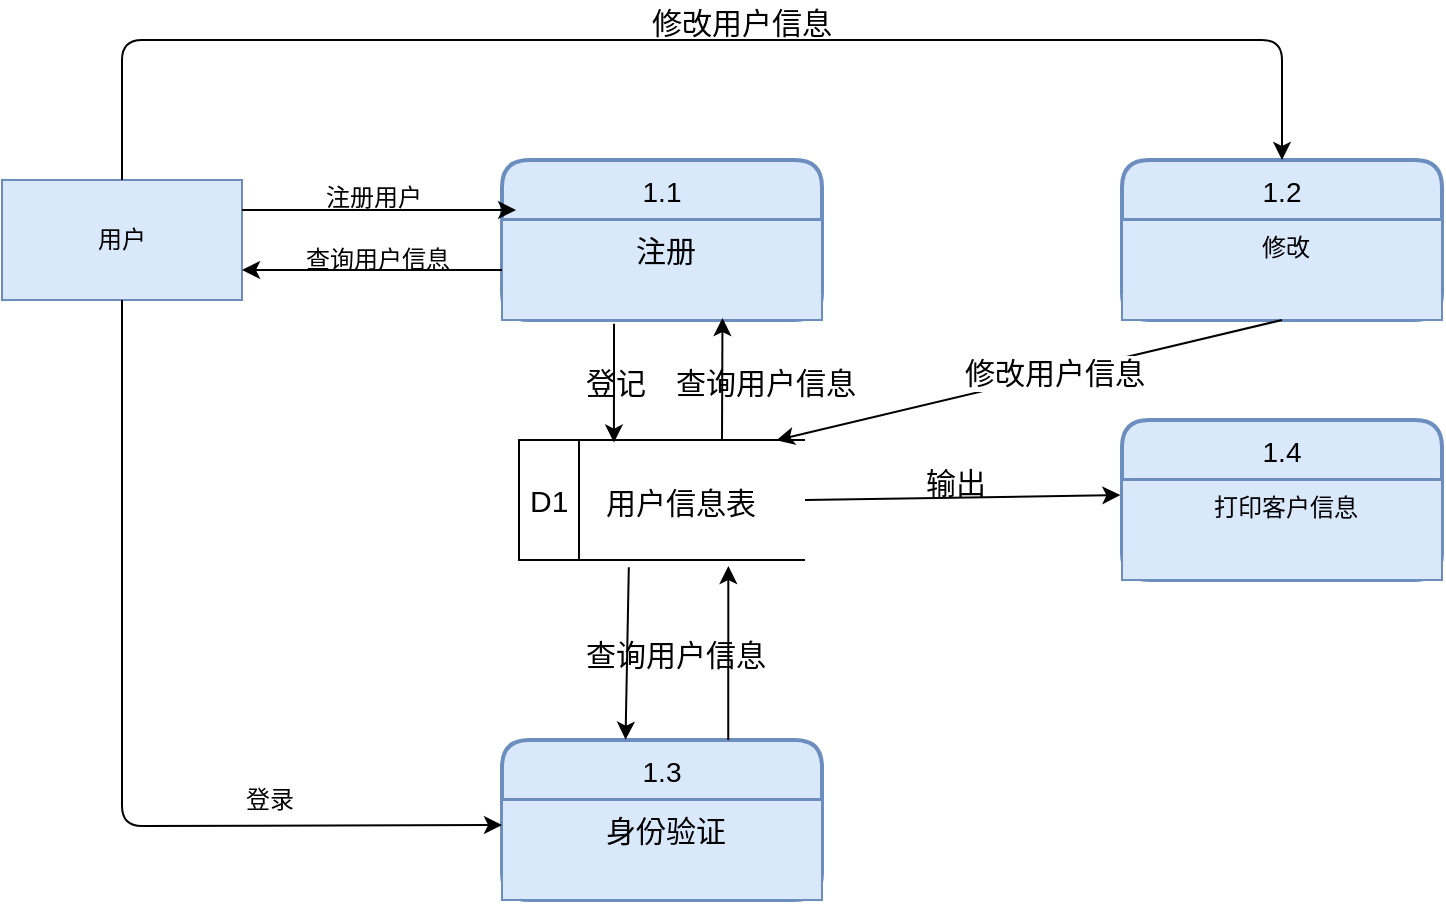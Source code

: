 <mxfile version="10.6.1" type="github"><diagram id="U2uk1OLEP5isK8WxKpAf" name="Page-1"><mxGraphModel dx="840" dy="452" grid="1" gridSize="10" guides="1" tooltips="1" connect="1" arrows="1" fold="1" page="1" pageScale="1" pageWidth="827" pageHeight="1169" math="0" shadow="0"><root><mxCell id="0"/><mxCell id="1" parent="0"/><mxCell id="Z_Lmif4Tl-SHoMjbDYQ9-1" value="用户" style="rounded=0;whiteSpace=wrap;html=1;fillColor=#dae8fc;strokeColor=#6c8ebf;" parent="1" vertex="1"><mxGeometry x="50" y="90" width="120" height="60" as="geometry"/></mxCell><mxCell id="Z_Lmif4Tl-SHoMjbDYQ9-2" value="1.1" style="swimlane;childLayout=stackLayout;horizontal=1;startSize=30;horizontalStack=0;fillColor=#dae8fc;rounded=1;fontSize=14;fontStyle=0;strokeWidth=2;resizeParent=0;resizeLast=1;shadow=0;dashed=0;align=center;strokeColor=#6c8ebf;" parent="1" vertex="1"><mxGeometry x="300" y="80" width="160" height="80" as="geometry"/></mxCell><UserObject label="注册" id="Z_Lmif4Tl-SHoMjbDYQ9-3"><mxCell style="align=center;strokeColor=#6c8ebf;fillColor=#dae8fc;spacingLeft=4;fontSize=15;verticalAlign=top;resizable=0;rotatable=0;part=1;" parent="Z_Lmif4Tl-SHoMjbDYQ9-2" vertex="1"><mxGeometry y="30" width="160" height="50" as="geometry"/></mxCell></UserObject><mxCell id="Z_Lmif4Tl-SHoMjbDYQ9-6" value="" style="endArrow=classic;html=1;exitX=1;exitY=0.25;exitDx=0;exitDy=0;entryX=0.044;entryY=0.313;entryDx=0;entryDy=0;entryPerimeter=0;" parent="1" source="Z_Lmif4Tl-SHoMjbDYQ9-1" target="Z_Lmif4Tl-SHoMjbDYQ9-2" edge="1"><mxGeometry width="50" height="50" relative="1" as="geometry"><mxPoint x="220" y="130" as="sourcePoint"/><mxPoint x="270" y="80" as="targetPoint"/></mxGeometry></mxCell><mxCell id="Z_Lmif4Tl-SHoMjbDYQ9-7" value="注册用户" style="text;html=1;resizable=0;points=[];autosize=1;align=left;verticalAlign=top;spacingTop=-4;" parent="1" vertex="1"><mxGeometry x="210" y="89" width="60" height="20" as="geometry"/></mxCell><mxCell id="Z_Lmif4Tl-SHoMjbDYQ9-8" value="" style="endArrow=classic;html=1;exitX=0;exitY=0.5;exitDx=0;exitDy=0;entryX=1;entryY=0.75;entryDx=0;entryDy=0;" parent="1" source="Z_Lmif4Tl-SHoMjbDYQ9-3" target="Z_Lmif4Tl-SHoMjbDYQ9-1" edge="1"><mxGeometry width="50" height="50" relative="1" as="geometry"><mxPoint x="90" y="250" as="sourcePoint"/><mxPoint x="140" y="200" as="targetPoint"/></mxGeometry></mxCell><mxCell id="Z_Lmif4Tl-SHoMjbDYQ9-9" value="查询用户信息" style="text;html=1;resizable=0;points=[];autosize=1;align=left;verticalAlign=top;spacingTop=-4;" parent="1" vertex="1"><mxGeometry x="200" y="120" width="90" height="20" as="geometry"/></mxCell><mxCell id="Z_Lmif4Tl-SHoMjbDYQ9-12" value="1.2" style="swimlane;childLayout=stackLayout;horizontal=1;startSize=30;horizontalStack=0;fillColor=#dae8fc;rounded=1;fontSize=14;fontStyle=0;strokeWidth=2;resizeParent=0;resizeLast=1;shadow=0;dashed=0;align=center;strokeColor=#6c8ebf;" parent="1" vertex="1"><mxGeometry x="610" y="80" width="160" height="80" as="geometry"/></mxCell><UserObject label="修改" id="Z_Lmif4Tl-SHoMjbDYQ9-13"><mxCell style="align=center;strokeColor=#6c8ebf;fillColor=#dae8fc;spacingLeft=4;fontSize=12;verticalAlign=top;resizable=0;rotatable=0;part=1;" parent="Z_Lmif4Tl-SHoMjbDYQ9-12" vertex="1"><mxGeometry y="30" width="160" height="50" as="geometry"/></mxCell></UserObject><mxCell id="Z_Lmif4Tl-SHoMjbDYQ9-14" value="" style="endArrow=classic;html=1;fontSize=15;entryX=0.5;entryY=0;entryDx=0;entryDy=0;exitX=0.5;exitY=0;exitDx=0;exitDy=0;" parent="1" source="Z_Lmif4Tl-SHoMjbDYQ9-1" target="Z_Lmif4Tl-SHoMjbDYQ9-12" edge="1"><mxGeometry width="50" height="50" relative="1" as="geometry"><mxPoint x="350" y="40" as="sourcePoint"/><mxPoint x="400" y="-10" as="targetPoint"/><Array as="points"><mxPoint x="110" y="20"/><mxPoint x="690" y="20"/></Array></mxGeometry></mxCell><mxCell id="Z_Lmif4Tl-SHoMjbDYQ9-15" value="修改用户信息" style="text;html=1;resizable=0;points=[];autosize=1;align=left;verticalAlign=top;spacingTop=-4;fontSize=15;" parent="1" vertex="1"><mxGeometry x="373" width="110" height="20" as="geometry"/></mxCell><mxCell id="Z_Lmif4Tl-SHoMjbDYQ9-16" value="D1" style="html=1;dashed=0;whitespace=wrap;shape=mxgraph.dfd.dataStoreID;align=left;spacingLeft=3;points=[[0,0],[0.5,0],[1,0],[0,0.5],[1,0.5],[0,1],[0.5,1],[1,1]];fontSize=15;" parent="1" vertex="1"><mxGeometry x="308.5" y="220" width="143" height="60" as="geometry"/></mxCell><mxCell id="Z_Lmif4Tl-SHoMjbDYQ9-17" value="用户信息表" style="text;html=1;resizable=0;points=[];autosize=1;align=left;verticalAlign=top;spacingTop=-4;fontSize=15;" parent="1" vertex="1"><mxGeometry x="350" y="240" width="90" height="20" as="geometry"/></mxCell><mxCell id="Z_Lmif4Tl-SHoMjbDYQ9-18" value="1.3" style="swimlane;childLayout=stackLayout;horizontal=1;startSize=30;horizontalStack=0;fillColor=#dae8fc;rounded=1;fontSize=14;fontStyle=0;strokeWidth=2;resizeParent=0;resizeLast=1;shadow=0;dashed=0;align=center;strokeColor=#6c8ebf;" parent="1" vertex="1"><mxGeometry x="300" y="370" width="160" height="80" as="geometry"/></mxCell><UserObject label="身份验证" id="Z_Lmif4Tl-SHoMjbDYQ9-19"><mxCell style="align=center;strokeColor=#6c8ebf;fillColor=#dae8fc;spacingLeft=4;fontSize=15;verticalAlign=top;resizable=0;rotatable=0;part=1;" parent="Z_Lmif4Tl-SHoMjbDYQ9-18" vertex="1"><mxGeometry y="30" width="160" height="50" as="geometry"/></mxCell></UserObject><mxCell id="Z_Lmif4Tl-SHoMjbDYQ9-20" value="" style="endArrow=classic;html=1;fontSize=15;entryX=0.386;entryY=-0.002;entryDx=0;entryDy=0;entryPerimeter=0;exitX=0.384;exitY=1.06;exitDx=0;exitDy=0;exitPerimeter=0;" parent="1" source="Z_Lmif4Tl-SHoMjbDYQ9-16" target="Z_Lmif4Tl-SHoMjbDYQ9-18" edge="1"><mxGeometry width="50" height="50" relative="1" as="geometry"><mxPoint x="330" y="350" as="sourcePoint"/><mxPoint x="380" y="300" as="targetPoint"/></mxGeometry></mxCell><mxCell id="Z_Lmif4Tl-SHoMjbDYQ9-22" value="" style="endArrow=classic;html=1;fontSize=15;entryX=0.732;entryY=1.05;entryDx=0;entryDy=0;entryPerimeter=0;exitX=0.707;exitY=0;exitDx=0;exitDy=0;exitPerimeter=0;" parent="1" source="Z_Lmif4Tl-SHoMjbDYQ9-18" target="Z_Lmif4Tl-SHoMjbDYQ9-16" edge="1"><mxGeometry width="50" height="50" relative="1" as="geometry"><mxPoint x="380" y="350" as="sourcePoint"/><mxPoint x="430" y="300" as="targetPoint"/></mxGeometry></mxCell><mxCell id="Z_Lmif4Tl-SHoMjbDYQ9-23" value="查询用户信息" style="text;html=1;resizable=0;points=[];autosize=1;align=left;verticalAlign=top;spacingTop=-4;fontSize=15;" parent="1" vertex="1"><mxGeometry x="340" y="316" width="110" height="20" as="geometry"/></mxCell><mxCell id="Z_Lmif4Tl-SHoMjbDYQ9-24" value="" style="endArrow=classic;html=1;fontSize=15;exitX=0.35;exitY=1.037;exitDx=0;exitDy=0;exitPerimeter=0;entryX=0.332;entryY=0.021;entryDx=0;entryDy=0;entryPerimeter=0;" parent="1" source="Z_Lmif4Tl-SHoMjbDYQ9-3" target="Z_Lmif4Tl-SHoMjbDYQ9-16" edge="1"><mxGeometry width="50" height="50" relative="1" as="geometry"><mxPoint x="350" y="220" as="sourcePoint"/><mxPoint x="400" y="170" as="targetPoint"/></mxGeometry></mxCell><mxCell id="Z_Lmif4Tl-SHoMjbDYQ9-25" value="登记" style="text;html=1;resizable=0;points=[];autosize=1;align=left;verticalAlign=top;spacingTop=-4;fontSize=15;" parent="1" vertex="1"><mxGeometry x="340" y="180" width="50" height="20" as="geometry"/></mxCell><mxCell id="Z_Lmif4Tl-SHoMjbDYQ9-26" value="" style="endArrow=classic;html=1;fontSize=15;entryX=0.689;entryY=0.98;entryDx=0;entryDy=0;entryPerimeter=0;" parent="1" target="Z_Lmif4Tl-SHoMjbDYQ9-3" edge="1"><mxGeometry width="50" height="50" relative="1" as="geometry"><mxPoint x="410" y="220" as="sourcePoint"/><mxPoint x="460" y="170" as="targetPoint"/></mxGeometry></mxCell><mxCell id="Z_Lmif4Tl-SHoMjbDYQ9-27" value="查询用户信息" style="text;html=1;resizable=0;points=[];autosize=1;align=left;verticalAlign=top;spacingTop=-4;fontSize=15;" parent="1" vertex="1"><mxGeometry x="385" y="180" width="110" height="20" as="geometry"/></mxCell><mxCell id="Z_Lmif4Tl-SHoMjbDYQ9-29" value="1.4" style="swimlane;childLayout=stackLayout;horizontal=1;startSize=30;horizontalStack=0;fillColor=#dae8fc;rounded=1;fontSize=14;fontStyle=0;strokeWidth=2;resizeParent=0;resizeLast=1;shadow=0;dashed=0;align=center;strokeColor=#6c8ebf;" parent="1" vertex="1"><mxGeometry x="610" y="210" width="160" height="80" as="geometry"/></mxCell><UserObject label="打印客户信息" id="Z_Lmif4Tl-SHoMjbDYQ9-30"><mxCell style="align=center;strokeColor=#6c8ebf;fillColor=#dae8fc;spacingLeft=4;fontSize=12;verticalAlign=top;resizable=0;rotatable=0;part=1;" parent="Z_Lmif4Tl-SHoMjbDYQ9-29" vertex="1"><mxGeometry y="30" width="160" height="50" as="geometry"/></mxCell></UserObject><mxCell id="Z_Lmif4Tl-SHoMjbDYQ9-31" value="" style="endArrow=classic;html=1;fontSize=15;exitX=1;exitY=0.5;exitDx=0;exitDy=0;entryX=-0.005;entryY=0.151;entryDx=0;entryDy=0;entryPerimeter=0;" parent="1" source="Z_Lmif4Tl-SHoMjbDYQ9-16" target="Z_Lmif4Tl-SHoMjbDYQ9-30" edge="1"><mxGeometry width="50" height="50" relative="1" as="geometry"><mxPoint x="520" y="280" as="sourcePoint"/><mxPoint x="570" y="230" as="targetPoint"/></mxGeometry></mxCell><mxCell id="Z_Lmif4Tl-SHoMjbDYQ9-32" value="输出" style="text;html=1;resizable=0;points=[];autosize=1;align=left;verticalAlign=top;spacingTop=-4;fontSize=15;" parent="1" vertex="1"><mxGeometry x="510" y="230" width="50" height="20" as="geometry"/></mxCell><mxCell id="Z_Lmif4Tl-SHoMjbDYQ9-33" value="" style="endArrow=classic;html=1;fontSize=15;entryX=0.9;entryY=0.002;entryDx=0;entryDy=0;entryPerimeter=0;exitX=0.5;exitY=1;exitDx=0;exitDy=0;" parent="1" source="Z_Lmif4Tl-SHoMjbDYQ9-13" target="Z_Lmif4Tl-SHoMjbDYQ9-16" edge="1"><mxGeometry width="50" height="50" relative="1" as="geometry"><mxPoint x="620" y="180" as="sourcePoint"/><mxPoint x="570" y="170" as="targetPoint"/></mxGeometry></mxCell><mxCell id="Z_Lmif4Tl-SHoMjbDYQ9-34" value="修改用户信息" style="text;html=1;resizable=0;points=[];align=center;verticalAlign=middle;labelBackgroundColor=#ffffff;fontSize=15;" parent="Z_Lmif4Tl-SHoMjbDYQ9-33" vertex="1" connectable="0"><mxGeometry x="-0.1" y="-1" relative="1" as="geometry"><mxPoint as="offset"/></mxGeometry></mxCell><mxCell id="rwsrxtOU1XpaRwskb79z-1" value="" style="endArrow=classic;html=1;exitX=0.5;exitY=1;exitDx=0;exitDy=0;entryX=0;entryY=0.25;entryDx=0;entryDy=0;" edge="1" parent="1" source="Z_Lmif4Tl-SHoMjbDYQ9-1" target="Z_Lmif4Tl-SHoMjbDYQ9-19"><mxGeometry width="50" height="50" relative="1" as="geometry"><mxPoint x="140" y="270" as="sourcePoint"/><mxPoint x="190" y="220" as="targetPoint"/><Array as="points"><mxPoint x="110" y="413"/></Array></mxGeometry></mxCell><mxCell id="rwsrxtOU1XpaRwskb79z-2" value="登录" style="text;html=1;resizable=0;points=[];autosize=1;align=left;verticalAlign=top;spacingTop=-4;" vertex="1" parent="1"><mxGeometry x="170" y="390" width="40" height="20" as="geometry"/></mxCell></root></mxGraphModel></diagram></mxfile>